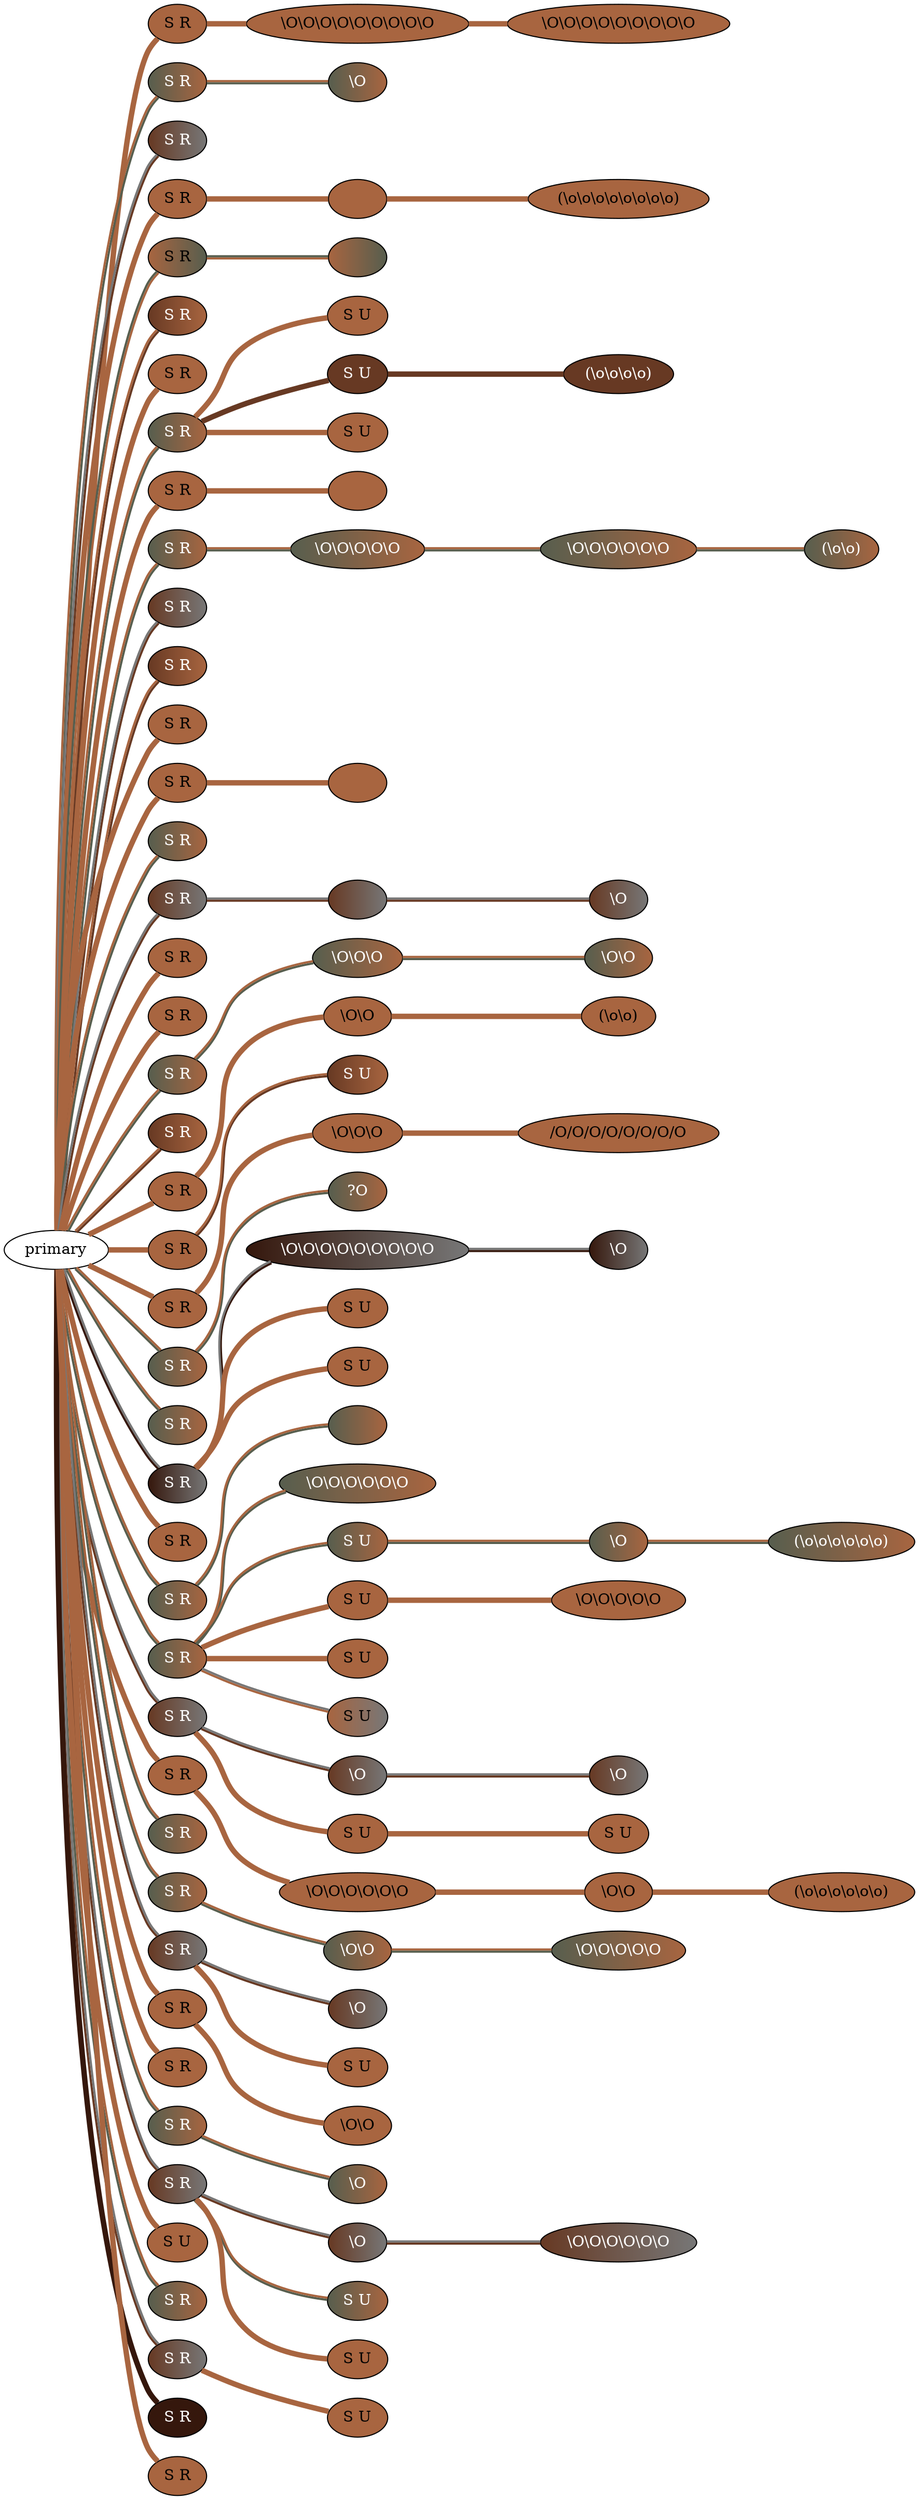 graph {
 graph [rankdir=LR]
"1" [qtype="pendant_node", pendant_colors="#A86540", pendant_ply="S", pendant_attach="R", pendant_length="16.5", label="S R", style=filled, fillcolor="#A86540", fontcolor="#000000"]
"primary" -- "1" [qtype="pendant_link",penwidth=5,color="#A86540"]
"1:0" [qtype="knot_node", knot_value="9", knot_type="S", knot_position="6.5", knot_spin="Z", label="\\O\\O\\O\\O\\O\\O\\O\\O\\O", style=filled, fillcolor="#A86540" , fontcolor="#000000"]
"1" -- "1:0" [qtype="knot_link",penwidth=5,color="#A86540"]
"1:1" [qtype="knot_node", knot_value="9", knot_type="S", knot_position="12.5", knot_spin="Z", label="\\O\\O\\O\\O\\O\\O\\O\\O\\O", style=filled, fillcolor="#A86540" , fontcolor="#000000"]
"1:0" -- "1:1" [qtype="knot_link",penwidth=5,color="#A86540"]
"2" [qtype="pendant_node", pendant_colors="#575E4E:#A86540", pendant_ply="S", pendant_attach="R", pendant_length="9.5", label="S R", style=filled, fillcolor="#575E4E:#A86540", fontcolor="#ffffff"]
"primary" -- "2" [qtype="pendant_link",penwidth=2,color="#575E4E:#A86540"]
"2:0" [qtype="knot_node", knot_value="1", knot_type="S", knot_position="1.5", knot_spin="Z", label="\\O", style=filled, fillcolor="#575E4E:#A86540" , fontcolor="#ffffff"]
"2" -- "2:0" [qtype="knot_link",penwidth=2,color="#575E4E:#A86540"]
"3" [qtype="pendant_node", pendant_colors="#673923:#777777", pendant_ply="S", pendant_attach="R", pendant_length="1.5", label="S R", style=filled, fillcolor="#673923:#777777", fontcolor="#ffffff"]
"primary" -- "3" [qtype="pendant_link",penwidth=2,color="#673923:#777777"]
"4" [qtype="pendant_node", pendant_colors="#A86540", pendant_ply="S", pendant_attach="R", pendant_length="37.0", label="S R", style=filled, fillcolor="#A86540", fontcolor="#000000"]
"primary" -- "4" [qtype="pendant_link",penwidth=5,color="#A86540"]
"4:0" [qtype="knot_node", knot_value="4", knot_type="", knot_position="7.5", knot_spin="Z", label="", style=filled, fillcolor="#A86540" , fontcolor="#000000"]
"4" -- "4:0" [qtype="knot_link",penwidth=5,color="#A86540"]
"4:1" [qtype="knot_node", knot_value="8", knot_type="L", knot_position="24.0", knot_spin="Z", label="(\\o\\o\\o\\o\\o\\o\\o\\o)", style=filled, fillcolor="#A86540" , fontcolor="#000000"]
"4:0" -- "4:1" [qtype="knot_link",penwidth=5,color="#A86540"]
"5" [qtype="pendant_node", pendant_colors="#A86540:#575E4E", pendant_ply="S", pendant_attach="R", pendant_length="10.0", label="S R", style=filled, fillcolor="#A86540:#575E4E", fontcolor="#000000"]
"primary" -- "5" [qtype="pendant_link",penwidth=2,color="#A86540:#575E4E"]
"5:0" [qtype="knot_node", knot_value="5", knot_type="", knot_position="8.0", knot_spin="Z", label="", style=filled, fillcolor="#A86540:#575E4E" , fontcolor="#000000"]
"5" -- "5:0" [qtype="knot_link",penwidth=2,color="#A86540:#575E4E"]
"6" [qtype="pendant_node", pendant_colors="#673923:#A86540", pendant_ply="S", pendant_attach="R", pendant_length="6.0", label="S R", style=filled, fillcolor="#673923:#A86540", fontcolor="#ffffff"]
"primary" -- "6" [qtype="pendant_link",penwidth=2,color="#673923:#A86540"]
"7" [qtype="pendant_node", pendant_colors="#A86540", pendant_ply="S", pendant_attach="R", pendant_length="6.0", label="S R", style=filled, fillcolor="#A86540", fontcolor="#000000"]
"primary" -- "7" [qtype="pendant_link",penwidth=5,color="#A86540"]
"8" [qtype="pendant_node", pendant_colors="#575E4E:#A86540", pendant_ply="S", pendant_attach="R", pendant_length="6.5", label="S R", style=filled, fillcolor="#575E4E:#A86540", fontcolor="#ffffff"]
"primary" -- "8" [qtype="pendant_link",penwidth=2,color="#575E4E:#A86540"]
"8s1" [qtype="pendant_node", pendant_colors="#A86540", pendant_ply="S", pendant_attach="U", pendant_length="0.5", label="S U", style=filled, fillcolor="#A86540", fontcolor="#000000"]
"8" -- "8s1" [qtype="pendant_link",penwidth=5,color="#A86540"]
"8s2" [qtype="pendant_node", pendant_colors="#673923", pendant_ply="S", pendant_attach="U", pendant_length="22.0", label="S U", style=filled, fillcolor="#673923", fontcolor="#ffffff"]
"8" -- "8s2" [qtype="pendant_link",penwidth=5,color="#673923"]
"8s2:0" [qtype="knot_node", knot_value="4", knot_type="L", knot_position="21.5", knot_spin="Z", label="(\\o\\o\\o\\o)", style=filled, fillcolor="#673923" , fontcolor="#ffffff"]
"8s2" -- "8s2:0" [qtype="knot_link",penwidth=5,color="#673923"]
"8s3" [qtype="pendant_node", pendant_colors="#A86540", pendant_ply="S", pendant_attach="U", pendant_length="0.0", label="S U", style=filled, fillcolor="#A86540", fontcolor="#000000"]
"8" -- "8s3" [qtype="pendant_link",penwidth=5,color="#A86540"]
"9" [qtype="pendant_node", pendant_colors="#A86540", pendant_ply="S", pendant_attach="R", pendant_length="15.0", label="S R", style=filled, fillcolor="#A86540", fontcolor="#000000"]
"primary" -- "9" [qtype="pendant_link",penwidth=5,color="#A86540"]
"9:0" [qtype="knot_node", knot_value="3", knot_type="", knot_position="8.5", knot_spin="Z", label="", style=filled, fillcolor="#A86540" , fontcolor="#000000"]
"9" -- "9:0" [qtype="knot_link",penwidth=5,color="#A86540"]
"10" [qtype="pendant_node", pendant_colors="#575E4E:#A86540", pendant_ply="S", pendant_attach="R", pendant_length="35.5", label="S R", style=filled, fillcolor="#575E4E:#A86540", fontcolor="#ffffff"]
"primary" -- "10" [qtype="pendant_link",penwidth=2,color="#575E4E:#A86540"]
"10:0" [qtype="knot_node", knot_value="5", knot_type="S", knot_position="8.5", knot_spin="Z", label="\\O\\O\\O\\O\\O", style=filled, fillcolor="#575E4E:#A86540" , fontcolor="#ffffff"]
"10" -- "10:0" [qtype="knot_link",penwidth=2,color="#575E4E:#A86540"]
"10:1" [qtype="knot_node", knot_value="6", knot_type="S", knot_position="15.5", knot_spin="Z", label="\\O\\O\\O\\O\\O\\O", style=filled, fillcolor="#575E4E:#A86540" , fontcolor="#ffffff"]
"10:0" -- "10:1" [qtype="knot_link",penwidth=2,color="#575E4E:#A86540"]
"10:2" [qtype="knot_node", knot_value="2", knot_type="L", knot_position="25.5", knot_spin="Z", label="(\\o\\o)", style=filled, fillcolor="#575E4E:#A86540" , fontcolor="#ffffff"]
"10:1" -- "10:2" [qtype="knot_link",penwidth=2,color="#575E4E:#A86540"]
"11" [qtype="pendant_node", pendant_colors="#673923:#777777", pendant_ply="S", pendant_attach="R", pendant_length="2.0", label="S R", style=filled, fillcolor="#673923:#777777", fontcolor="#ffffff"]
"primary" -- "11" [qtype="pendant_link",penwidth=2,color="#673923:#777777"]
"12" [qtype="pendant_node", pendant_colors="#673923:#A86540", pendant_ply="S", pendant_attach="R", pendant_length="3.5", label="S R", style=filled, fillcolor="#673923:#A86540", fontcolor="#ffffff"]
"primary" -- "12" [qtype="pendant_link",penwidth=2,color="#673923:#A86540"]
"13" [qtype="pendant_node", pendant_colors="#A86540", pendant_ply="S", pendant_attach="R", pendant_length="13.5", label="S R", style=filled, fillcolor="#A86540", fontcolor="#000000"]
"primary" -- "13" [qtype="pendant_link",penwidth=5,color="#A86540"]
"14" [qtype="pendant_node", pendant_colors="#A86540", pendant_ply="S", pendant_attach="R", pendant_length="21.0", label="S R", style=filled, fillcolor="#A86540", fontcolor="#000000"]
"primary" -- "14" [qtype="pendant_link",penwidth=5,color="#A86540"]
"14:0" [qtype="knot_node", knot_value="3", knot_type="", knot_position="8.5", knot_spin="Z", label="", style=filled, fillcolor="#A86540" , fontcolor="#000000"]
"14" -- "14:0" [qtype="knot_link",penwidth=5,color="#A86540"]
"15" [qtype="pendant_node", pendant_colors="#575E4E:#A86540", pendant_ply="S", pendant_attach="R", pendant_length="2.0", label="S R", style=filled, fillcolor="#575E4E:#A86540", fontcolor="#ffffff"]
"primary" -- "15" [qtype="pendant_link",penwidth=2,color="#575E4E:#A86540"]
"16" [qtype="pendant_node", pendant_colors="#673923:#777777", pendant_ply="S", pendant_attach="R", pendant_length="20.5", label="S R", style=filled, fillcolor="#673923:#777777", fontcolor="#ffffff"]
"primary" -- "16" [qtype="pendant_link",penwidth=2,color="#673923:#777777"]
"16:0" [qtype="knot_node", knot_value="4", knot_type="", knot_position="8.5", knot_spin="Z", label="", style=filled, fillcolor="#673923:#777777" , fontcolor="#ffffff"]
"16" -- "16:0" [qtype="knot_link",penwidth=2,color="#673923:#777777"]
"16:1" [qtype="knot_node", knot_value="1", knot_type="S", knot_position="15.5", knot_spin="Z", label="\\O", style=filled, fillcolor="#673923:#777777" , fontcolor="#ffffff"]
"16:0" -- "16:1" [qtype="knot_link",penwidth=2,color="#673923:#777777"]
"17" [qtype="pendant_node", pendant_colors="#A86540", pendant_ply="S", pendant_attach="R", pendant_length="14.5", label="S R", style=filled, fillcolor="#A86540", fontcolor="#000000"]
"primary" -- "17" [qtype="pendant_link",penwidth=5,color="#A86540"]
"18" [qtype="pendant_node", pendant_colors="#A86540", pendant_ply="S", pendant_attach="R", pendant_length="5.5", label="S R", style=filled, fillcolor="#A86540", fontcolor="#000000"]
"primary" -- "18" [qtype="pendant_link",penwidth=5,color="#A86540"]
"19" [qtype="pendant_node", pendant_colors="#575E4E:#A86540", pendant_ply="S", pendant_attach="R", pendant_length="24.5", label="S R", style=filled, fillcolor="#575E4E:#A86540", fontcolor="#ffffff"]
"primary" -- "19" [qtype="pendant_link",penwidth=2,color="#575E4E:#A86540"]
"19:0" [qtype="knot_node", knot_value="3", knot_type="S", knot_position="8.5", knot_spin="Z", label="\\O\\O\\O", style=filled, fillcolor="#575E4E:#A86540" , fontcolor="#ffffff"]
"19" -- "19:0" [qtype="knot_link",penwidth=2,color="#575E4E:#A86540"]
"19:1" [qtype="knot_node", knot_value="2", knot_type="S", knot_position="16.5", knot_spin="Z", label="\\O\\O", style=filled, fillcolor="#575E4E:#A86540" , fontcolor="#ffffff"]
"19:0" -- "19:1" [qtype="knot_link",penwidth=2,color="#575E4E:#A86540"]
"20" [qtype="pendant_node", pendant_colors="#673923:#A86540", pendant_ply="S", pendant_attach="R", pendant_length="1.0", label="S R", style=filled, fillcolor="#673923:#A86540", fontcolor="#ffffff"]
"primary" -- "20" [qtype="pendant_link",penwidth=2,color="#673923:#A86540"]
"21" [qtype="pendant_node", pendant_colors="#A86540", pendant_ply="S", pendant_attach="R", pendant_length="26.0", label="S R", style=filled, fillcolor="#A86540", fontcolor="#000000"]
"primary" -- "21" [qtype="pendant_link",penwidth=5,color="#A86540"]
"21:0" [qtype="knot_node", knot_value="2", knot_type="S", knot_position="16.0", knot_spin="Z", label="\\O\\O", style=filled, fillcolor="#A86540" , fontcolor="#000000"]
"21" -- "21:0" [qtype="knot_link",penwidth=5,color="#A86540"]
"21:1" [qtype="knot_node", knot_value="2", knot_type="L", knot_position="25.5", knot_spin="Z", label="(\\o\\o)", style=filled, fillcolor="#A86540" , fontcolor="#000000"]
"21:0" -- "21:1" [qtype="knot_link",penwidth=5,color="#A86540"]
"22" [qtype="pendant_node", pendant_colors="#A86540", pendant_ply="S", pendant_attach="R", pendant_length="11.0", label="S R", style=filled, fillcolor="#A86540", fontcolor="#000000"]
"primary" -- "22" [qtype="pendant_link",penwidth=5,color="#A86540"]
"22s1" [qtype="pendant_node", pendant_colors="#673923:#A86540", pendant_ply="S", pendant_attach="U", pendant_length="4.5", label="S U", style=filled, fillcolor="#673923:#A86540", fontcolor="#ffffff"]
"22" -- "22s1" [qtype="pendant_link",penwidth=2,color="#673923:#A86540"]
"23" [qtype="pendant_node", pendant_colors="#A86540", pendant_ply="S", pendant_attach="R", pendant_length="21.5", label="S R", style=filled, fillcolor="#A86540", fontcolor="#000000"]
"primary" -- "23" [qtype="pendant_link",penwidth=5,color="#A86540"]
"23:0" [qtype="knot_node", knot_value="3", knot_type="S", knot_position="9.0", knot_spin="Z", label="\\O\\O\\O", style=filled, fillcolor="#A86540" , fontcolor="#000000"]
"23" -- "23:0" [qtype="knot_link",penwidth=5,color="#A86540"]
"23:1" [qtype="knot_node", knot_value="8", knot_type="S", knot_position="17.0", knot_spin="S", label="/O/O/O/O/O/O/O/O", style=filled, fillcolor="#A86540" , fontcolor="#000000"]
"23:0" -- "23:1" [qtype="knot_link",penwidth=5,color="#A86540"]
"24" [qtype="pendant_node", pendant_colors="#575E4E:#A86540", pendant_ply="S", pendant_attach="R", pendant_length="9.5", label="S R", style=filled, fillcolor="#575E4E:#A86540", fontcolor="#ffffff"]
"primary" -- "24" [qtype="pendant_link",penwidth=2,color="#575E4E:#A86540"]
"24:0" [qtype="knot_node", knot_value="1", knot_type="S", knot_position="9.0", knot_spin="U", label="?O", style=filled, fillcolor="#575E4E:#A86540" , fontcolor="#ffffff"]
"24" -- "24:0" [qtype="knot_link",penwidth=2,color="#575E4E:#A86540"]
"25" [qtype="pendant_node", pendant_colors="#575E4E:#A86540", pendant_ply="S", pendant_attach="R", pendant_length="2.0", label="S R", style=filled, fillcolor="#575E4E:#A86540", fontcolor="#ffffff"]
"primary" -- "25" [qtype="pendant_link",penwidth=2,color="#575E4E:#A86540"]
"26" [qtype="pendant_node", pendant_colors="#35170C:#777777", pendant_ply="S", pendant_attach="R", pendant_length="19.0", label="S R", style=filled, fillcolor="#35170C:#777777", fontcolor="#ffffff"]
"primary" -- "26" [qtype="pendant_link",penwidth=2,color="#35170C:#777777"]
"26:0" [qtype="knot_node", knot_value="9", knot_type="S", knot_position="9.0", knot_spin="Z", label="\\O\\O\\O\\O\\O\\O\\O\\O\\O", style=filled, fillcolor="#35170C:#777777" , fontcolor="#ffffff"]
"26" -- "26:0" [qtype="knot_link",penwidth=2,color="#35170C:#777777"]
"26:1" [qtype="knot_node", knot_value="1", knot_type="S", knot_position="16.5", knot_spin="Z", label="\\O", style=filled, fillcolor="#35170C:#777777" , fontcolor="#ffffff"]
"26:0" -- "26:1" [qtype="knot_link",penwidth=2,color="#35170C:#777777"]
"26s1" [qtype="pendant_node", pendant_colors="#A86540", pendant_ply="S", pendant_attach="U", pendant_length="14.5", label="S U", style=filled, fillcolor="#A86540", fontcolor="#000000"]
"26" -- "26s1" [qtype="pendant_link",penwidth=5,color="#A86540"]
"26s2" [qtype="pendant_node", pendant_colors="#A86540", pendant_ply="S", pendant_attach="U", pendant_length="5.5", label="S U", style=filled, fillcolor="#A86540", fontcolor="#000000"]
"26" -- "26s2" [qtype="pendant_link",penwidth=5,color="#A86540"]
"27" [qtype="pendant_node", pendant_colors="#A86540", pendant_ply="S", pendant_attach="R", pendant_length="6.5", label="S R", style=filled, fillcolor="#A86540", fontcolor="#000000"]
"primary" -- "27" [qtype="pendant_link",penwidth=5,color="#A86540"]
"28" [qtype="pendant_node", pendant_colors="#575E4E:#A86540", pendant_ply="S", pendant_attach="R", pendant_length="15.0", label="S R", style=filled, fillcolor="#575E4E:#A86540", fontcolor="#ffffff"]
"primary" -- "28" [qtype="pendant_link",penwidth=2,color="#575E4E:#A86540"]
"28:0" [qtype="knot_node", knot_value="3", knot_type="", knot_position="10.0", knot_spin="Z", label="", style=filled, fillcolor="#575E4E:#A86540" , fontcolor="#ffffff"]
"28" -- "28:0" [qtype="knot_link",penwidth=2,color="#575E4E:#A86540"]
"29" [qtype="pendant_node", pendant_colors="#575E4E:#A86540", pendant_ply="S", pendant_attach="R", pendant_length="20.0", label="S R", style=filled, fillcolor="#575E4E:#A86540", fontcolor="#ffffff"]
"primary" -- "29" [qtype="pendant_link",penwidth=2,color="#575E4E:#A86540"]
"29:0" [qtype="knot_node", knot_value="6", knot_type="S", knot_position="10.0", knot_spin="Z", label="\\O\\O\\O\\O\\O\\O", style=filled, fillcolor="#575E4E:#A86540" , fontcolor="#ffffff"]
"29" -- "29:0" [qtype="knot_link",penwidth=2,color="#575E4E:#A86540"]
"29s1" [qtype="pendant_node", pendant_colors="#575E4E:#A86540", pendant_ply="S", pendant_attach="U", pendant_length="30.5", label="S U", style=filled, fillcolor="#575E4E:#A86540", fontcolor="#ffffff"]
"29" -- "29s1" [qtype="pendant_link",penwidth=2,color="#575E4E:#A86540"]
"29s1:0" [qtype="knot_node", knot_value="1", knot_type="S", knot_position="14.0", knot_spin="Z", label="\\O", style=filled, fillcolor="#575E4E:#A86540" , fontcolor="#ffffff"]
"29s1" -- "29s1:0" [qtype="knot_link",penwidth=2,color="#575E4E:#A86540"]
"29s1:1" [qtype="knot_node", knot_value="6", knot_type="L", knot_position="24.0", knot_spin="Z", label="(\\o\\o\\o\\o\\o\\o)", style=filled, fillcolor="#575E4E:#A86540" , fontcolor="#ffffff"]
"29s1:0" -- "29s1:1" [qtype="knot_link",penwidth=2,color="#575E4E:#A86540"]
"29s2" [qtype="pendant_node", pendant_colors="#A86540", pendant_ply="S", pendant_attach="U", pendant_length="19.0", label="S U", style=filled, fillcolor="#A86540", fontcolor="#000000"]
"29" -- "29s2" [qtype="pendant_link",penwidth=5,color="#A86540"]
"29s2:0" [qtype="knot_node", knot_value="5", knot_type="S", knot_position="13.5", knot_spin="Z", label="\\O\\O\\O\\O\\O", style=filled, fillcolor="#A86540" , fontcolor="#000000"]
"29s2" -- "29s2:0" [qtype="knot_link",penwidth=5,color="#A86540"]
"29s3" [qtype="pendant_node", pendant_colors="#A86540", pendant_ply="S", pendant_attach="U", pendant_length="7.0", label="S U", style=filled, fillcolor="#A86540", fontcolor="#000000"]
"29" -- "29s3" [qtype="pendant_link",penwidth=5,color="#A86540"]
"29s4" [qtype="pendant_node", pendant_colors="#A86540:#777777", pendant_ply="S", pendant_attach="U", pendant_length="10.0", label="S U", style=filled, fillcolor="#A86540:#777777", fontcolor="#000000"]
"29" -- "29s4" [qtype="pendant_link",penwidth=2,color="#A86540:#777777"]
"30" [qtype="pendant_node", pendant_colors="#673923:#777777", pendant_ply="S", pendant_attach="R", pendant_length="13.0", label="S R", style=filled, fillcolor="#673923:#777777", fontcolor="#ffffff"]
"primary" -- "30" [qtype="pendant_link",penwidth=2,color="#673923:#777777"]
"30:0" [qtype="knot_node", knot_value="1", knot_type="S", knot_position="4.0", knot_spin="Z", label="\\O", style=filled, fillcolor="#673923:#777777" , fontcolor="#ffffff"]
"30" -- "30:0" [qtype="knot_link",penwidth=2,color="#673923:#777777"]
"30:1" [qtype="knot_node", knot_value="1", knot_type="S", knot_position="10.5", knot_spin="Z", label="\\O", style=filled, fillcolor="#673923:#777777" , fontcolor="#ffffff"]
"30:0" -- "30:1" [qtype="knot_link",penwidth=2,color="#673923:#777777"]
"30s1" [qtype="pendant_node", pendant_colors="#A86540", pendant_ply="S", pendant_attach="U", pendant_length="12.5", label="S U", style=filled, fillcolor="#A86540", fontcolor="#000000"]
"30" -- "30s1" [qtype="pendant_link",penwidth=5,color="#A86540"]
"30s1s1" [qtype="pendant_node", pendant_colors="#A86540", pendant_ply="S", pendant_attach="U", pendant_length="13.0", label="S U", style=filled, fillcolor="#A86540", fontcolor="#000000"]
"30s1" -- "30s1s1" [qtype="pendant_link",penwidth=5,color="#A86540"]
"31" [qtype="pendant_node", pendant_colors="#A86540", pendant_ply="S", pendant_attach="R", pendant_length="34.0", label="S R", style=filled, fillcolor="#A86540", fontcolor="#000000"]
"primary" -- "31" [qtype="pendant_link",penwidth=5,color="#A86540"]
"31:0" [qtype="knot_node", knot_value="6", knot_type="S", knot_position="11.5", knot_spin="Z", label="\\O\\O\\O\\O\\O\\O", style=filled, fillcolor="#A86540" , fontcolor="#000000"]
"31" -- "31:0" [qtype="knot_link",penwidth=5,color="#A86540"]
"31:1" [qtype="knot_node", knot_value="2", knot_type="S", knot_position="18.0", knot_spin="Z", label="\\O\\O", style=filled, fillcolor="#A86540" , fontcolor="#000000"]
"31:0" -- "31:1" [qtype="knot_link",penwidth=5,color="#A86540"]
"31:2" [qtype="knot_node", knot_value="6", knot_type="L", knot_position="27.5", knot_spin="Z", label="(\\o\\o\\o\\o\\o\\o)", style=filled, fillcolor="#A86540" , fontcolor="#000000"]
"31:1" -- "31:2" [qtype="knot_link",penwidth=5,color="#A86540"]
"32" [qtype="pendant_node", pendant_colors="#575E4E:#A86540", pendant_ply="S", pendant_attach="R", pendant_length="14.0", label="S R", style=filled, fillcolor="#575E4E:#A86540", fontcolor="#ffffff"]
"primary" -- "32" [qtype="pendant_link",penwidth=2,color="#575E4E:#A86540"]
"33" [qtype="pendant_node", pendant_colors="#575E4E:#A86540", pendant_ply="S", pendant_attach="R", pendant_length="21.0", label="S R", style=filled, fillcolor="#575E4E:#A86540", fontcolor="#ffffff"]
"primary" -- "33" [qtype="pendant_link",penwidth=2,color="#575E4E:#A86540"]
"33:0" [qtype="knot_node", knot_value="2", knot_type="S", knot_position="11.0", knot_spin="Z", label="\\O\\O", style=filled, fillcolor="#575E4E:#A86540" , fontcolor="#ffffff"]
"33" -- "33:0" [qtype="knot_link",penwidth=2,color="#575E4E:#A86540"]
"33:1" [qtype="knot_node", knot_value="5", knot_type="S", knot_position="18.5", knot_spin="Z", label="\\O\\O\\O\\O\\O", style=filled, fillcolor="#575E4E:#A86540" , fontcolor="#ffffff"]
"33:0" -- "33:1" [qtype="knot_link",penwidth=2,color="#575E4E:#A86540"]
"34" [qtype="pendant_node", pendant_colors="#673923:#777777", pendant_ply="S", pendant_attach="R", pendant_length="6.5", label="S R", style=filled, fillcolor="#673923:#777777", fontcolor="#ffffff"]
"primary" -- "34" [qtype="pendant_link",penwidth=2,color="#673923:#777777"]
"34:0" [qtype="knot_node", knot_value="1", knot_type="S", knot_position="4.5", knot_spin="Z", label="\\O", style=filled, fillcolor="#673923:#777777" , fontcolor="#ffffff"]
"34" -- "34:0" [qtype="knot_link",penwidth=2,color="#673923:#777777"]
"34s1" [qtype="pendant_node", pendant_colors="#A86540", pendant_ply="S", pendant_attach="U", pendant_length="5.0", label="S U", style=filled, fillcolor="#A86540", fontcolor="#000000"]
"34" -- "34s1" [qtype="pendant_link",penwidth=5,color="#A86540"]
"35" [qtype="pendant_node", pendant_colors="#A86540", pendant_ply="S", pendant_attach="R", pendant_length="11.0", label="S R", style=filled, fillcolor="#A86540", fontcolor="#000000"]
"primary" -- "35" [qtype="pendant_link",penwidth=5,color="#A86540"]
"35:0" [qtype="knot_node", knot_value="2", knot_type="S", knot_position="9.5", knot_spin="Z", label="\\O\\O", style=filled, fillcolor="#A86540" , fontcolor="#000000"]
"35" -- "35:0" [qtype="knot_link",penwidth=5,color="#A86540"]
"36" [qtype="pendant_node", pendant_colors="#A86540", pendant_ply="S", pendant_attach="R", pendant_length="0.5", label="S R", style=filled, fillcolor="#A86540", fontcolor="#000000"]
"primary" -- "36" [qtype="pendant_link",penwidth=5,color="#A86540"]
"37" [qtype="pendant_node", pendant_colors="#575E4E:#A86540", pendant_ply="S", pendant_attach="R", pendant_length="11.0", label="S R", style=filled, fillcolor="#575E4E:#A86540", fontcolor="#ffffff"]
"primary" -- "37" [qtype="pendant_link",penwidth=2,color="#575E4E:#A86540"]
"37:0" [qtype="knot_node", knot_value="1", knot_type="S", knot_position="9.5", knot_spin="Z", label="\\O", style=filled, fillcolor="#575E4E:#A86540" , fontcolor="#ffffff"]
"37" -- "37:0" [qtype="knot_link",penwidth=2,color="#575E4E:#A86540"]
"38" [qtype="pendant_node", pendant_colors="#673923:#777777", pendant_ply="S", pendant_attach="R", pendant_length="15.5", label="S R", style=filled, fillcolor="#673923:#777777", fontcolor="#ffffff"]
"primary" -- "38" [qtype="pendant_link",penwidth=2,color="#673923:#777777"]
"38:0" [qtype="knot_node", knot_value="1", knot_type="S", knot_position="4.5", knot_spin="Z", label="\\O", style=filled, fillcolor="#673923:#777777" , fontcolor="#ffffff"]
"38" -- "38:0" [qtype="knot_link",penwidth=2,color="#673923:#777777"]
"38:1" [qtype="knot_node", knot_value="6", knot_type="S", knot_position="10.0", knot_spin="Z", label="\\O\\O\\O\\O\\O\\O", style=filled, fillcolor="#673923:#777777" , fontcolor="#ffffff"]
"38:0" -- "38:1" [qtype="knot_link",penwidth=2,color="#673923:#777777"]
"38s1" [qtype="pendant_node", pendant_colors="#575E4E:#A86540", pendant_ply="S", pendant_attach="U", pendant_length="5.0", label="S U", style=filled, fillcolor="#575E4E:#A86540", fontcolor="#ffffff"]
"38" -- "38s1" [qtype="pendant_link",penwidth=2,color="#575E4E:#A86540"]
"38s2" [qtype="pendant_node", pendant_colors="#A86540", pendant_ply="S", pendant_attach="U", pendant_length="0.0", label="S U", style=filled, fillcolor="#A86540", fontcolor="#000000"]
"38" -- "38s2" [qtype="pendant_link",penwidth=5,color="#A86540"]
"39" [qtype="pendant_node", pendant_colors="#A86540", pendant_ply="S", pendant_attach="U", pendant_length="0.0", label="S U", style=filled, fillcolor="#A86540", fontcolor="#000000"]
"primary" -- "39" [qtype="pendant_link",penwidth=5,color="#A86540"]
"40" [qtype="pendant_node", pendant_colors="#575E4E:#A86540", pendant_ply="S", pendant_attach="R", pendant_length="8.0", label="S R", style=filled, fillcolor="#575E4E:#A86540", fontcolor="#ffffff"]
"primary" -- "40" [qtype="pendant_link",penwidth=2,color="#575E4E:#A86540"]
"41" [qtype="pendant_node", pendant_colors="#673923:#777777", pendant_ply="S", pendant_attach="R", pendant_length="6.5", label="S R", style=filled, fillcolor="#673923:#777777", fontcolor="#ffffff"]
"primary" -- "41" [qtype="pendant_link",penwidth=2,color="#673923:#777777"]
"41s1" [qtype="pendant_node", pendant_colors="#A86540", pendant_ply="S", pendant_attach="U", pendant_length="12.0", label="S U", style=filled, fillcolor="#A86540", fontcolor="#000000"]
"41" -- "41s1" [qtype="pendant_link",penwidth=5,color="#A86540"]
"42" [qtype="pendant_node", pendant_colors="#35170C", pendant_ply="S", pendant_attach="R", pendant_length="8.0", label="S R", style=filled, fillcolor="#35170C", fontcolor="#ffffff"]
"primary" -- "42" [qtype="pendant_link",penwidth=5,color="#35170C"]
"43" [qtype="pendant_node", pendant_colors="#A86540", pendant_ply="S", pendant_attach="R", pendant_length="13.0", label="S R", style=filled, fillcolor="#A86540", fontcolor="#000000"]
"primary" -- "43" [qtype="pendant_link",penwidth=5,color="#A86540"]
}
